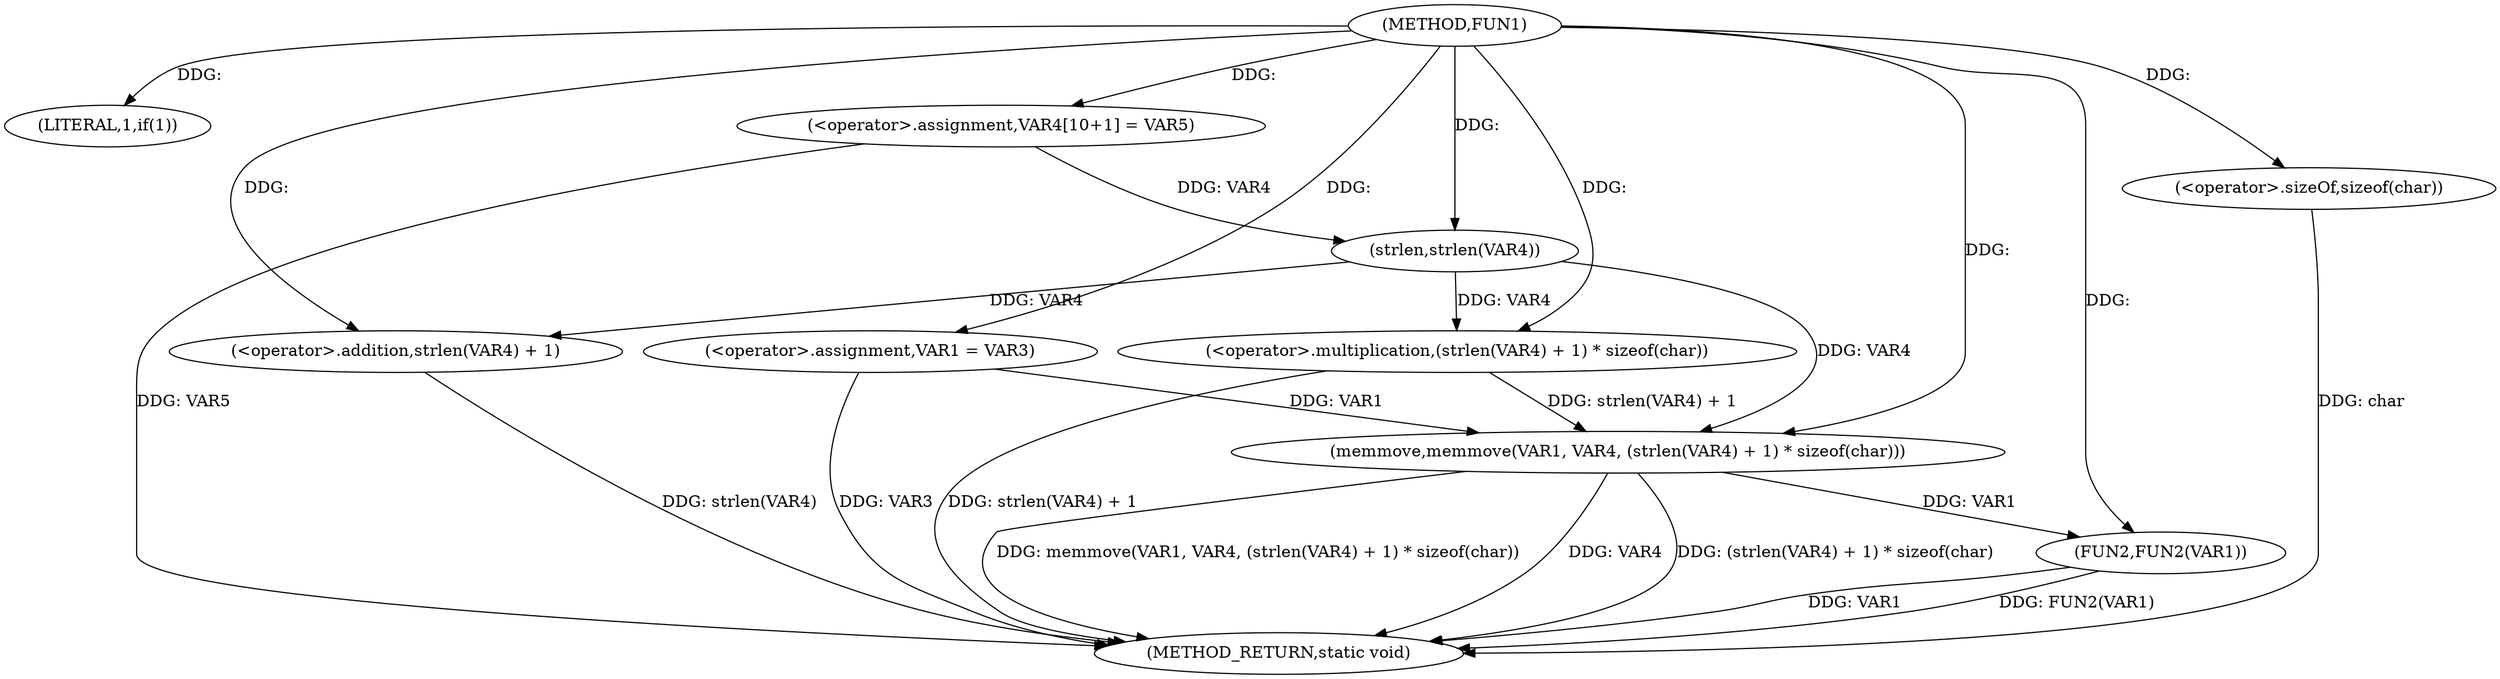 digraph FUN1 {  
"1000100" [label = "(METHOD,FUN1)" ]
"1000128" [label = "(METHOD_RETURN,static void)" ]
"1000106" [label = "(LITERAL,1,if(1))" ]
"1000108" [label = "(<operator>.assignment,VAR1 = VAR3)" ]
"1000113" [label = "(<operator>.assignment,VAR4[10+1] = VAR5)" ]
"1000116" [label = "(memmove,memmove(VAR1, VAR4, (strlen(VAR4) + 1) * sizeof(char)))" ]
"1000119" [label = "(<operator>.multiplication,(strlen(VAR4) + 1) * sizeof(char))" ]
"1000120" [label = "(<operator>.addition,strlen(VAR4) + 1)" ]
"1000121" [label = "(strlen,strlen(VAR4))" ]
"1000124" [label = "(<operator>.sizeOf,sizeof(char))" ]
"1000126" [label = "(FUN2,FUN2(VAR1))" ]
  "1000126" -> "1000128"  [ label = "DDG: FUN2(VAR1)"] 
  "1000124" -> "1000128"  [ label = "DDG: char"] 
  "1000126" -> "1000128"  [ label = "DDG: VAR1"] 
  "1000116" -> "1000128"  [ label = "DDG: VAR4"] 
  "1000116" -> "1000128"  [ label = "DDG: (strlen(VAR4) + 1) * sizeof(char)"] 
  "1000116" -> "1000128"  [ label = "DDG: memmove(VAR1, VAR4, (strlen(VAR4) + 1) * sizeof(char))"] 
  "1000113" -> "1000128"  [ label = "DDG: VAR5"] 
  "1000120" -> "1000128"  [ label = "DDG: strlen(VAR4)"] 
  "1000108" -> "1000128"  [ label = "DDG: VAR3"] 
  "1000119" -> "1000128"  [ label = "DDG: strlen(VAR4) + 1"] 
  "1000100" -> "1000106"  [ label = "DDG: "] 
  "1000100" -> "1000108"  [ label = "DDG: "] 
  "1000100" -> "1000113"  [ label = "DDG: "] 
  "1000108" -> "1000116"  [ label = "DDG: VAR1"] 
  "1000100" -> "1000116"  [ label = "DDG: "] 
  "1000121" -> "1000116"  [ label = "DDG: VAR4"] 
  "1000119" -> "1000116"  [ label = "DDG: strlen(VAR4) + 1"] 
  "1000121" -> "1000119"  [ label = "DDG: VAR4"] 
  "1000100" -> "1000119"  [ label = "DDG: "] 
  "1000121" -> "1000120"  [ label = "DDG: VAR4"] 
  "1000113" -> "1000121"  [ label = "DDG: VAR4"] 
  "1000100" -> "1000121"  [ label = "DDG: "] 
  "1000100" -> "1000120"  [ label = "DDG: "] 
  "1000100" -> "1000124"  [ label = "DDG: "] 
  "1000116" -> "1000126"  [ label = "DDG: VAR1"] 
  "1000100" -> "1000126"  [ label = "DDG: "] 
}

